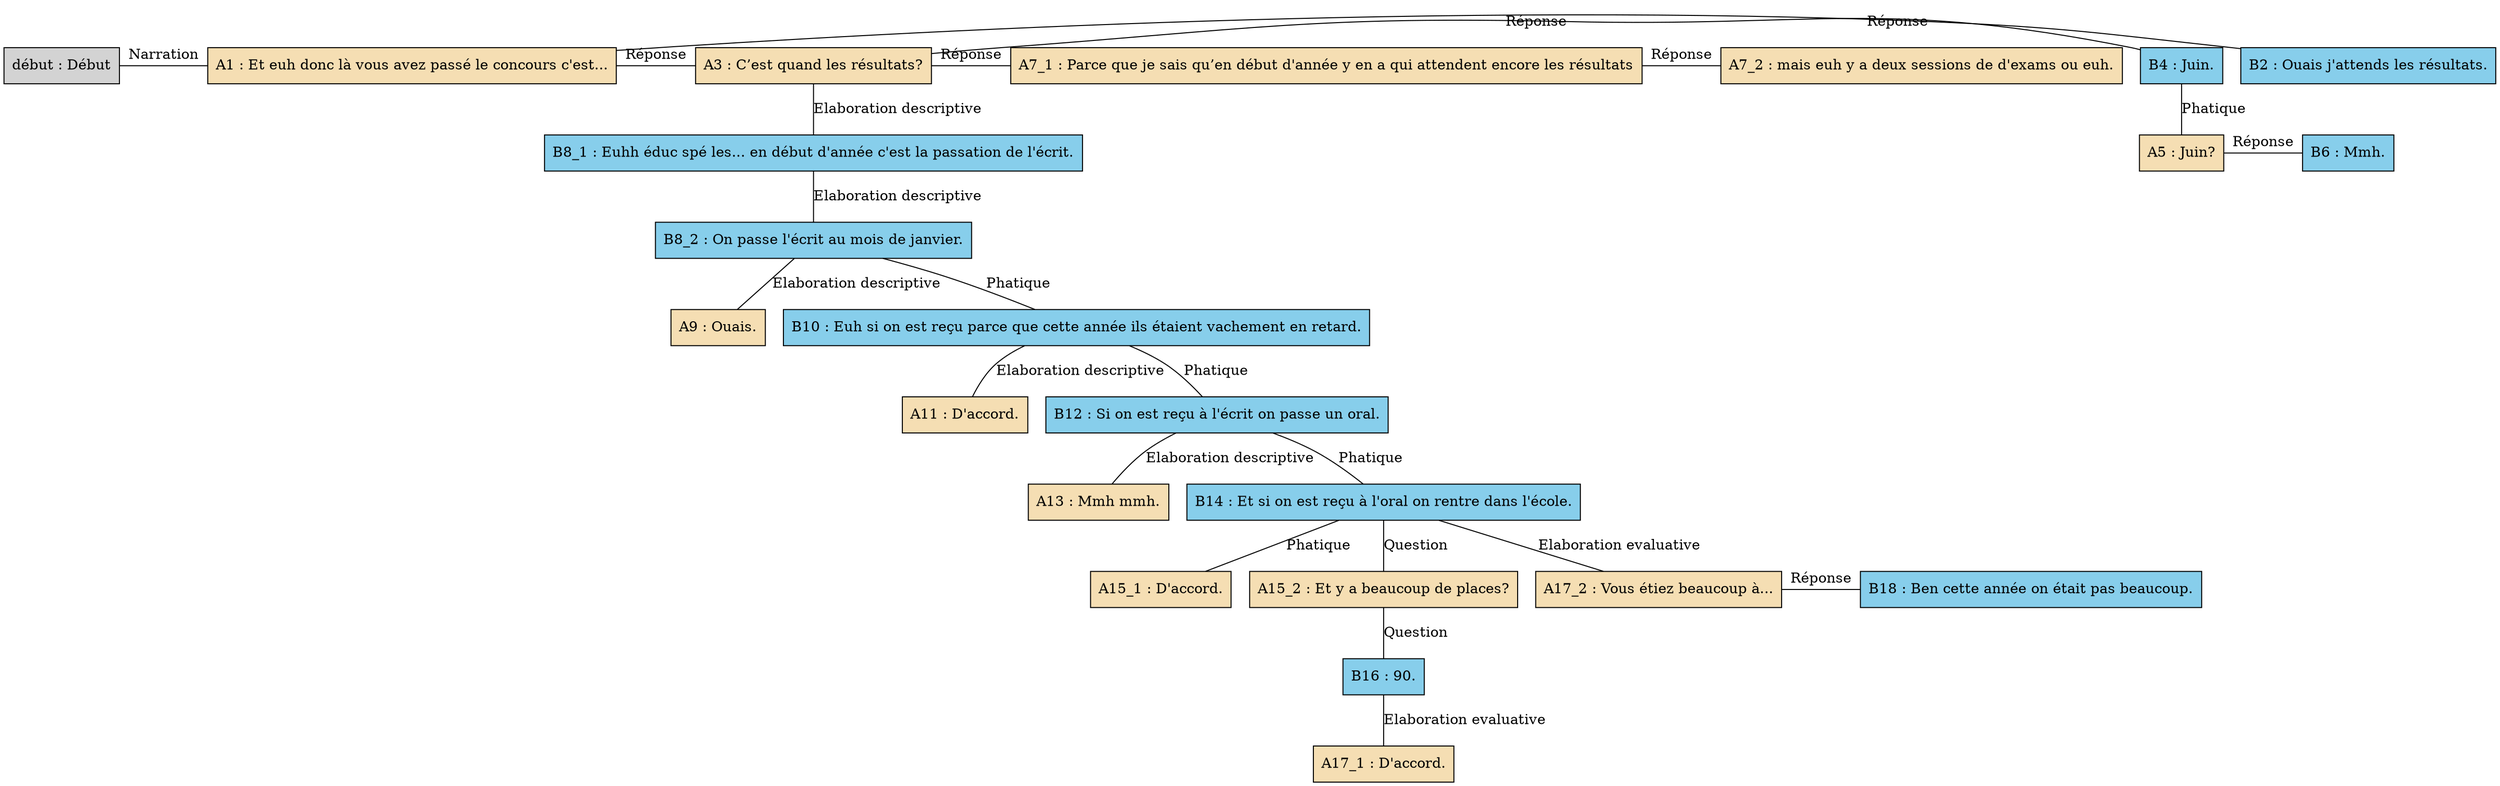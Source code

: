 digraph C02 {
	node [shape=box style=filled]
	"début" [label="début : Début"]
	A1 [label="A1 : Et euh donc là vous avez passé le concours c'est..." fillcolor=wheat]
	B2 [label="B2 : Ouais j'attends les résultats." fillcolor=skyblue]
	A3 [label="A3 : C’est quand les résultats?" fillcolor=wheat]
	B4 [label="B4 : Juin." fillcolor=skyblue]
	A5 [label="A5 : Juin?" fillcolor=wheat]
	B6 [label="B6 : Mmh." fillcolor=skyblue]
	A7_1 [label="A7_1 : Parce que je sais qu’en début d'année y en a qui attendent encore les résultats" fillcolor=wheat]
	A7_2 [label="A7_2 : mais euh y a deux sessions de d'exams ou euh." fillcolor=wheat]
	B8_1 [label="B8_1 : Euhh éduc spé les... en début d'année c'est la passation de l'écrit." fillcolor=skyblue]
	B8_2 [label="B8_2 : On passe l'écrit au mois de janvier." fillcolor=skyblue]
	A9 [label="A9 : Ouais." fillcolor=wheat]
	B10 [label="B10 : Euh si on est reçu parce que cette année ils étaient vachement en retard." fillcolor=skyblue]
	A11 [label="A11 : D'accord." fillcolor=wheat]
	B12 [label="B12 : Si on est reçu à l'écrit on passe un oral." fillcolor=skyblue]
	A13 [label="A13 : Mmh mmh." fillcolor=wheat]
	B14 [label="B14 : Et si on est reçu à l'oral on rentre dans l'école." fillcolor=skyblue]
	A15_1 [label="A15_1 : D'accord." fillcolor=wheat]
	A15_2 [label="A15_2 : Et y a beaucoup de places?" fillcolor=wheat]
	B16 [label="B16 : 90." fillcolor=skyblue]
	A17_1 [label="A17_1 : D'accord." fillcolor=wheat]
	A17_2 [label="A17_2 : Vous étiez beaucoup à..." fillcolor=wheat]
	B18 [label="B18 : Ben cette année on était pas beaucoup." fillcolor=skyblue]
	{
		rank=same
		"début"
		A1
		"début" -> A1 [label=Narration dir=none]
	}
	{
		rank=same
		A1
		B2
		A1 -> B2 [label="Réponse" dir=none]
	}
	{
		rank=same
		A1
		A3
		A1 -> A3 [label="Réponse" dir=none]
	}
	{
		rank=same
		A3
		B4
		A3 -> B4 [label="Réponse" dir=none]
	}
	B4 -> A5 [label=Phatique dir=none]
	{
		rank=same
		A5
		B6
		A5 -> B6 [label="Réponse" dir=none]
	}
	{
		rank=same
		A3
		A7_1
		A3 -> A7_1 [label="Réponse" dir=none]
	}
	{
		rank=same
		A7_1
		A7_2
		A7_1 -> A7_2 [label="Réponse" dir=none]
	}
	A3 -> B8_1 [label="Elaboration descriptive" dir=none]
	B8_1 -> B8_2 [label="Elaboration descriptive" dir=none]
	B8_2 -> A9 [label="Elaboration descriptive" dir=none]
	B10 -> A11 [label="Elaboration descriptive" dir=none]
	B12 -> A13 [label="Elaboration descriptive" dir=none]
	B14 -> A15_1 [label=Phatique dir=none]
	B8_2 -> B10 [label=Phatique dir=none]
	B10 -> B12 [label=Phatique dir=none]
	B12 -> B14 [label=Phatique dir=none]
	B14 -> A15_2 [label=Question dir=none]
	A15_2 -> B16 [label=Question dir=none]
	B16 -> A17_1 [label="Elaboration evaluative" dir=none]
	B14 -> A17_2 [label="Elaboration evaluative" dir=none]
	{
		rank=same
		A17_2
		B18
		A17_2 -> B18 [label="Réponse" dir=none]
	}
}
